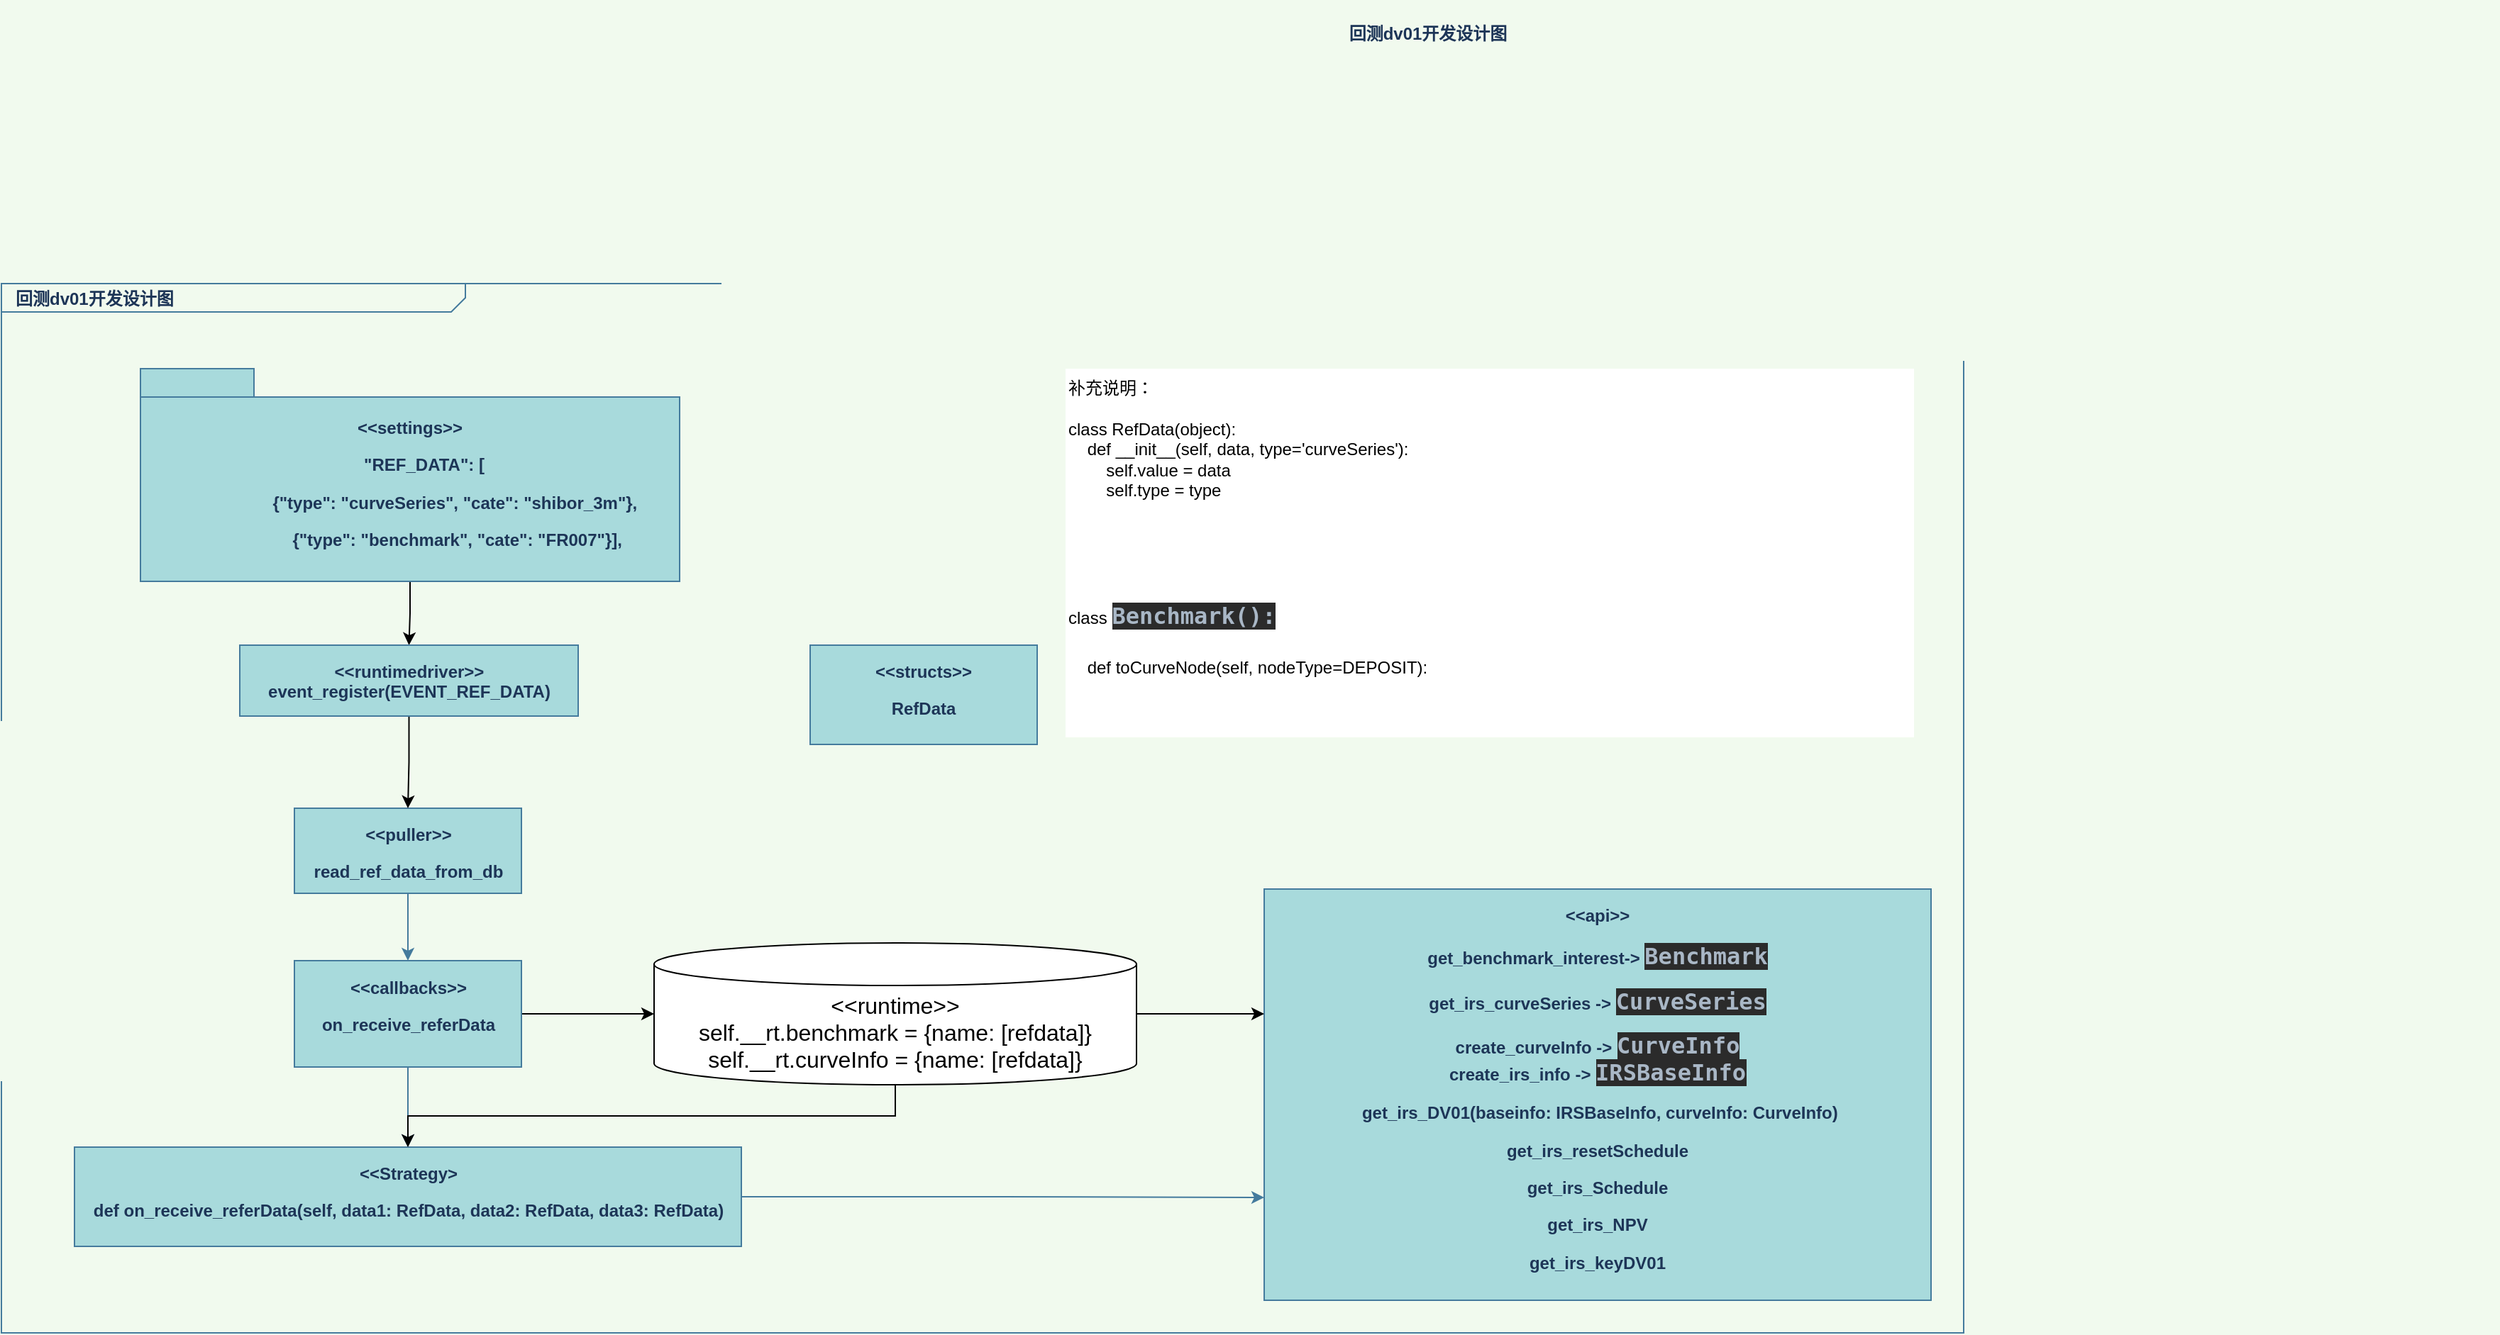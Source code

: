 <mxfile version="20.2.3" type="github">
  <diagram name="Page-1" id="929967ad-93f9-6ef4-fab6-5d389245f69c">
    <mxGraphModel dx="3179.5" dy="826" grid="1" gridSize="10" guides="1" tooltips="1" connect="1" arrows="1" fold="1" page="1" pageScale="1.5" pageWidth="1169" pageHeight="826" background="#F1FAEE" math="0" shadow="0">
      <root>
        <mxCell id="0" style=";html=1;" />
        <mxCell id="1" style=";html=1;" parent="0" />
        <mxCell id="1672d66443f91eb5-1" value="&lt;p style=&quot;margin: 0px ; margin-top: 4px ; margin-left: 10px ; text-align: left&quot;&gt;&lt;b&gt;回测dv01开发设计图&lt;/b&gt;&lt;/p&gt;" style="html=1;strokeWidth=1;shape=mxgraph.sysml.package;html=1;overflow=fill;whiteSpace=wrap;fillColor=none;fontSize=12;align=center;labelX=327.64;strokeColor=#457B9D;fontColor=#1D3557;" parent="1" vertex="1">
          <mxGeometry x="-130" y="240" width="1383" height="740" as="geometry" />
        </mxCell>
        <mxCell id="JnT7hcK1zN2N1AsDnvQ2-8" value="" style="edgeStyle=orthogonalEdgeStyle;rounded=0;orthogonalLoop=1;jettySize=auto;html=1;fontSize=16;" parent="1" source="1672d66443f91eb5-2" target="JnT7hcK1zN2N1AsDnvQ2-4" edge="1">
          <mxGeometry relative="1" as="geometry" />
        </mxCell>
        <mxCell id="1672d66443f91eb5-2" value="&lt;p&gt;&amp;lt;&amp;lt;settings&amp;gt;&amp;gt;&lt;/p&gt;&lt;p&gt;&amp;nbsp; &amp;nbsp; &amp;nbsp; &quot;REF_DATA&quot;: [&lt;/p&gt;&lt;p&gt;&amp;nbsp; &amp;nbsp; &amp;nbsp; &amp;nbsp; &amp;nbsp; &amp;nbsp; &amp;nbsp; &amp;nbsp; &amp;nbsp; &amp;nbsp; {&quot;type&quot;: &quot;curveSeries&quot;, &quot;cate&quot;: &quot;shibor_3m&quot;},&amp;nbsp;&lt;/p&gt;&lt;span style=&quot;background-color: initial;&quot;&gt;&amp;nbsp; &amp;nbsp; &amp;nbsp; &amp;nbsp; &amp;nbsp; &amp;nbsp; &amp;nbsp; &amp;nbsp; &amp;nbsp; &amp;nbsp; {&quot;type&quot;: &quot;benchmark&quot;, &quot;cate&quot;: &quot;FR007&quot;}&lt;/span&gt;&lt;span style=&quot;background-color: initial;&quot;&gt;],&lt;/span&gt;" style="shape=folder;tabWidth=80;tabHeight=20;tabPosition=left;strokeWidth=1;html=1;whiteSpace=wrap;align=center;fontSize=12;fontStyle=1;fillColor=#A8DADC;strokeColor=#457B9D;fontColor=#1D3557;" parent="1" vertex="1">
          <mxGeometry x="-32" y="300" width="380" height="150" as="geometry" />
        </mxCell>
        <mxCell id="jztgn6ne6bUseThg9FG1-6" value="" style="edgeStyle=orthogonalEdgeStyle;rounded=0;orthogonalLoop=1;jettySize=auto;html=1;labelBackgroundColor=#F1FAEE;strokeColor=#457B9D;fontColor=#1D3557;" parent="1" source="1672d66443f91eb5-4" target="1672d66443f91eb5-8" edge="1">
          <mxGeometry relative="1" as="geometry" />
        </mxCell>
        <mxCell id="1672d66443f91eb5-4" value="&lt;p&gt;&amp;lt;&amp;lt;puller&amp;gt;&amp;gt;&lt;/p&gt;&lt;p&gt;read_ref_data_from_db&lt;br&gt;&lt;/p&gt;" style="shape=rect;html=1;overflow=fill;whiteSpace=wrap;align=center;fontStyle=1;fillColor=#A8DADC;strokeColor=#457B9D;fontColor=#1D3557;" parent="1" vertex="1">
          <mxGeometry x="76.5" y="610" width="160" height="60" as="geometry" />
        </mxCell>
        <mxCell id="jztgn6ne6bUseThg9FG1-7" style="edgeStyle=orthogonalEdgeStyle;rounded=0;orthogonalLoop=1;jettySize=auto;html=1;exitX=1;exitY=0.5;exitDx=0;exitDy=0;entryX=0;entryY=0.75;entryDx=0;entryDy=0;labelBackgroundColor=#F1FAEE;strokeColor=#457B9D;fontColor=#1D3557;" parent="1" source="1672d66443f91eb5-5" target="1672d66443f91eb5-7" edge="1">
          <mxGeometry relative="1" as="geometry" />
        </mxCell>
        <mxCell id="1672d66443f91eb5-5" value="&lt;p&gt;&amp;lt;&amp;lt;Strategy&amp;gt;&lt;/p&gt;&lt;p&gt;def on_receive_referData(self, data1: RefData, data2: RefData, data3: RefData)&lt;/p&gt;" style="shape=rect;html=1;overflow=fill;whiteSpace=wrap;align=center;fontStyle=1;fillColor=#A8DADC;strokeColor=#457B9D;fontColor=#1D3557;" parent="1" vertex="1">
          <mxGeometry x="-78.5" y="849" width="470" height="70" as="geometry" />
        </mxCell>
        <mxCell id="1672d66443f91eb5-7" value="&lt;p&gt;&amp;lt;&amp;lt;api&amp;gt;&amp;gt;&lt;/p&gt;&lt;p&gt;get_benchmark_interest-&amp;gt; &lt;font face=&quot;JetBrains Mono, monospace&quot; color=&quot;#a9b7c6&quot;&gt;&lt;span style=&quot;font-size: 16px; background-color: rgb(43, 43, 43);&quot;&gt;Benchmark&lt;/span&gt;&lt;/font&gt;&lt;br&gt;&lt;/p&gt;&lt;p&gt;get_irs_curveSeries -&amp;gt;&amp;nbsp;&lt;span style=&quot;background-color: rgb(43, 43, 43); color: rgb(169, 183, 198); font-family: &amp;quot;JetBrains Mono&amp;quot;, monospace; font-size: 12pt;&quot;&gt;CurveSeries&lt;/span&gt;&lt;/p&gt;create_curveInfo -&amp;gt;&amp;nbsp;&lt;span style=&quot;background-color: rgb(43, 43, 43); color: rgb(169, 183, 198); font-family: &amp;quot;JetBrains Mono&amp;quot;, monospace; font-size: 12pt;&quot;&gt;CurveInfo&lt;/span&gt;&lt;br&gt;create_irs_info -&amp;gt;&amp;nbsp;&lt;span style=&quot;background-color: rgb(43, 43, 43); color: rgb(169, 183, 198); font-family: &amp;quot;JetBrains Mono&amp;quot;, monospace; font-size: 12pt;&quot;&gt;IRSBaseInfo&lt;/span&gt;&lt;p&gt;&lt;span style=&quot;background-color: initial;&quot;&gt;&amp;nbsp;get_irs_DV01(baseinfo: IRSBaseInfo, curveInfo: CurveInfo)&lt;/span&gt;&lt;br&gt;&lt;/p&gt;&lt;p&gt;&lt;span style=&quot;background-color: initial;&quot;&gt;get_irs_resetSchedule&lt;br&gt;&lt;/span&gt;&lt;/p&gt;&lt;p&gt;&lt;span style=&quot;background-color: initial;&quot;&gt;get_irs_Schedule&lt;br&gt;&lt;/span&gt;&lt;/p&gt;&lt;p&gt;&lt;span style=&quot;background-color: initial;&quot;&gt;get_irs_NPV&lt;br&gt;&lt;/span&gt;&lt;/p&gt;&lt;p&gt;&lt;span style=&quot;background-color: initial;&quot;&gt;get_irs_keyDV01&lt;br&gt;&lt;/span&gt;&lt;/p&gt;" style="shape=rect;html=1;overflow=fill;whiteSpace=wrap;align=center;fontStyle=1;fillColor=#A8DADC;strokeColor=#457B9D;fontColor=#1D3557;verticalAlign=top;" parent="1" vertex="1">
          <mxGeometry x="760" y="667" width="470" height="290" as="geometry" />
        </mxCell>
        <mxCell id="jztgn6ne6bUseThg9FG1-4" value="" style="edgeStyle=orthogonalEdgeStyle;rounded=0;orthogonalLoop=1;jettySize=auto;html=1;labelBackgroundColor=#F1FAEE;strokeColor=#457B9D;fontColor=#1D3557;" parent="1" source="1672d66443f91eb5-8" target="1672d66443f91eb5-5" edge="1">
          <mxGeometry relative="1" as="geometry" />
        </mxCell>
        <mxCell id="nSlZXtHs8TAIIZ9ElyPw-2" value="" style="edgeStyle=orthogonalEdgeStyle;rounded=0;orthogonalLoop=1;jettySize=auto;html=1;" parent="1" source="1672d66443f91eb5-8" target="JnT7hcK1zN2N1AsDnvQ2-2" edge="1">
          <mxGeometry relative="1" as="geometry">
            <mxPoint x="236.5" y="575.5" as="sourcePoint" />
            <mxPoint x="530" y="570" as="targetPoint" />
          </mxGeometry>
        </mxCell>
        <mxCell id="1672d66443f91eb5-8" value="&lt;p&gt;&amp;lt;&amp;lt;callbacks&amp;gt;&amp;gt;&lt;/p&gt;&lt;p&gt;on_receive_referData&lt;br&gt;&lt;/p&gt;" style="shape=rect;html=1;overflow=fill;whiteSpace=wrap;align=center;fontStyle=1;fillColor=#A8DADC;strokeColor=#457B9D;fontColor=#1D3557;" parent="1" vertex="1">
          <mxGeometry x="76.5" y="717.5" width="160" height="75" as="geometry" />
        </mxCell>
        <mxCell id="1672d66443f91eb5-9" value="&lt;p&gt;&amp;lt;&amp;lt;structs&amp;gt;&amp;gt;&lt;/p&gt;&lt;p&gt;RefData&lt;br&gt;&lt;/p&gt;" style="shape=rect;html=1;overflow=fill;whiteSpace=wrap;align=center;fontStyle=1;fillColor=#A8DADC;strokeColor=#457B9D;fontColor=#1D3557;" parent="1" vertex="1">
          <mxGeometry x="440" y="495" width="160" height="70" as="geometry" />
        </mxCell>
        <mxCell id="1672d66443f91eb5-23" value="&lt;b style=&quot;font-size: 12px; text-align: left;&quot;&gt;回测dv01开发设计图&lt;/b&gt;" style="text;strokeColor=none;fillColor=none;html=1;fontSize=24;fontStyle=1;verticalAlign=middle;align=center;fontColor=#1D3557;" parent="1" vertex="1">
          <mxGeometry x="120" y="40" width="1510" height="40" as="geometry" />
        </mxCell>
        <mxCell id="nSlZXtHs8TAIIZ9ElyPw-7" style="edgeStyle=orthogonalEdgeStyle;rounded=0;orthogonalLoop=1;jettySize=auto;html=1;" parent="1" source="JnT7hcK1zN2N1AsDnvQ2-2" target="1672d66443f91eb5-7" edge="1">
          <mxGeometry relative="1" as="geometry">
            <mxPoint x="740" y="572" as="sourcePoint" />
            <Array as="points">
              <mxPoint x="710" y="755" />
              <mxPoint x="710" y="755" />
            </Array>
          </mxGeometry>
        </mxCell>
        <mxCell id="JnT7hcK1zN2N1AsDnvQ2-1" value="补充说明：&lt;br&gt;&lt;br&gt;&lt;div&gt;class RefData(object):&lt;/div&gt;&lt;div&gt;&amp;nbsp; &amp;nbsp; def __init__(self, data, type=&#39;curveSeries&#39;):&lt;/div&gt;&lt;div&gt;&amp;nbsp; &amp;nbsp; &amp;nbsp; &amp;nbsp; self.value = data&lt;/div&gt;&lt;div&gt;&amp;nbsp; &amp;nbsp; &amp;nbsp; &amp;nbsp; self.type = type&lt;/div&gt;&lt;div&gt;&lt;br&gt;&lt;/div&gt;&lt;div&gt;&lt;span style=&quot;&quot;&gt; &lt;/span&gt;&lt;span style=&quot;&quot;&gt; &lt;/span&gt;&lt;br&gt;&lt;/div&gt;&lt;br&gt;&lt;br&gt;&lt;br&gt;class&amp;nbsp;&lt;span style=&quot;color: rgb(169, 183, 198); font-family: &amp;quot;JetBrains Mono&amp;quot;, monospace; font-size: 16px; font-weight: 700; text-align: center; background-color: rgb(43, 43, 43);&quot;&gt;Benchmark():&lt;br&gt;&lt;br&gt;&lt;/span&gt;&amp;nbsp; &amp;nbsp; def toCurveNode(self, nodeType=DEPOSIT):&lt;br&gt;&lt;span style=&quot;color: rgb(169, 183, 198); font-family: &amp;quot;JetBrains Mono&amp;quot;, monospace; font-size: 16px; font-weight: 700; text-align: center; background-color: rgb(43, 43, 43);&quot;&gt;&lt;br&gt;&lt;/span&gt;" style="text;html=1;strokeColor=none;fillColor=default;align=left;verticalAlign=top;whiteSpace=wrap;rounded=0;" parent="1" vertex="1">
          <mxGeometry x="620" y="300" width="598" height="260" as="geometry" />
        </mxCell>
        <mxCell id="JnT7hcK1zN2N1AsDnvQ2-7" value="" style="edgeStyle=orthogonalEdgeStyle;rounded=0;orthogonalLoop=1;jettySize=auto;html=1;fontSize=16;" parent="1" source="JnT7hcK1zN2N1AsDnvQ2-2" target="1672d66443f91eb5-5" edge="1">
          <mxGeometry relative="1" as="geometry" />
        </mxCell>
        <mxCell id="JnT7hcK1zN2N1AsDnvQ2-2" value="&amp;lt;&amp;lt;runtime&amp;gt;&amp;gt;&lt;br&gt;self.__rt.benchmark = {name: [refdata]}&lt;br&gt;self.__rt.curveInfo = {name: [refdata]}" style="shape=cylinder3;whiteSpace=wrap;html=1;boundedLbl=1;backgroundOutline=1;size=15;fontSize=16;" parent="1" vertex="1">
          <mxGeometry x="330" y="705" width="340" height="100" as="geometry" />
        </mxCell>
        <mxCell id="JnT7hcK1zN2N1AsDnvQ2-9" value="" style="edgeStyle=orthogonalEdgeStyle;rounded=0;orthogonalLoop=1;jettySize=auto;html=1;fontSize=16;" parent="1" source="JnT7hcK1zN2N1AsDnvQ2-4" target="1672d66443f91eb5-4" edge="1">
          <mxGeometry relative="1" as="geometry" />
        </mxCell>
        <mxCell id="JnT7hcK1zN2N1AsDnvQ2-4" value="&lt;p&gt;&amp;lt;&amp;lt;runtimedriver&amp;gt;&amp;gt;&lt;br&gt;event_register(EVENT_REF_DATA)&lt;br&gt;&lt;/p&gt;" style="shape=rect;html=1;overflow=fill;whiteSpace=wrap;align=center;fontStyle=1;fillColor=#A8DADC;strokeColor=#457B9D;fontColor=#1D3557;" parent="1" vertex="1">
          <mxGeometry x="38" y="495" width="238.5" height="50" as="geometry" />
        </mxCell>
      </root>
    </mxGraphModel>
  </diagram>
</mxfile>
